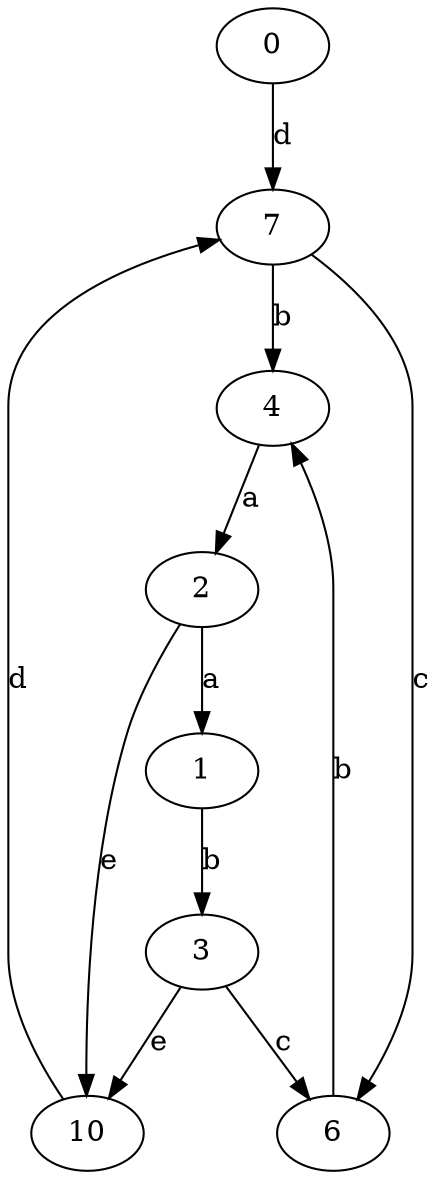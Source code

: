 strict digraph  {
0;
1;
2;
3;
4;
6;
7;
10;
0 -> 7  [label=d];
1 -> 3  [label=b];
2 -> 1  [label=a];
2 -> 10  [label=e];
3 -> 6  [label=c];
3 -> 10  [label=e];
4 -> 2  [label=a];
6 -> 4  [label=b];
7 -> 4  [label=b];
7 -> 6  [label=c];
10 -> 7  [label=d];
}
